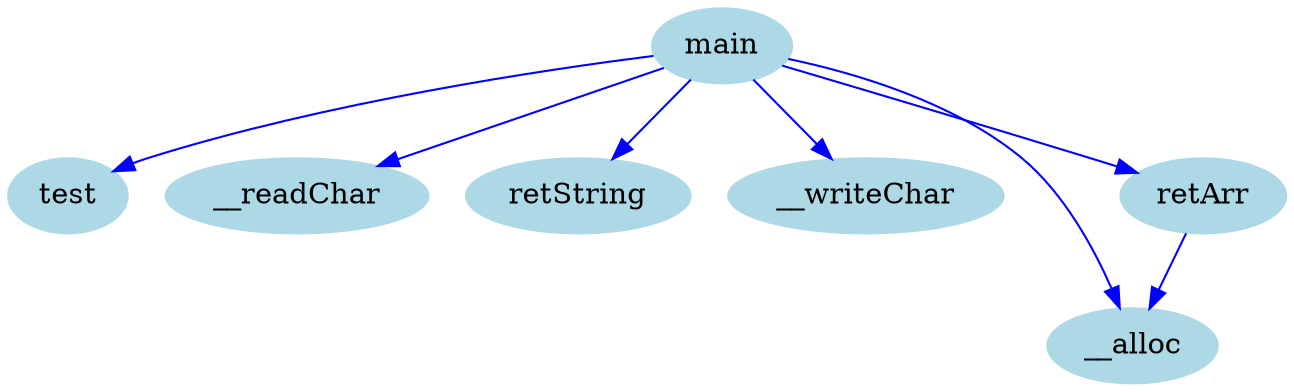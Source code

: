 digraph CallGraph {
    node [shape=ellipse, style=filled, color=lightblue];

    "test";
    "__readChar";
    "retString";
    "__writeChar";
    "main";
    "__alloc";
    "retArr";

    "main" -> "retArr" [color=blue];
    "main" -> "__alloc" [color=blue];
    "main" -> "test" [color=blue];
    "main" -> "__readChar" [color=blue];
    "main" -> "retString" [color=blue];
    "main" -> "__writeChar" [color=blue];
    "retArr" -> "__alloc" [color=blue];
}
